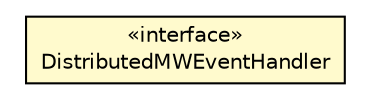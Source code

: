 #!/usr/local/bin/dot
#
# Class diagram 
# Generated by UMLGraph version R5_6-24-gf6e263 (http://www.umlgraph.org/)
#

digraph G {
	edge [fontname="Helvetica",fontsize=10,labelfontname="Helvetica",labelfontsize=10];
	node [fontname="Helvetica",fontsize=10,shape=plaintext];
	nodesep=0.25;
	ranksep=0.5;
	// org.universAAL.middleware.managers.api.DistributedMWEventHandler
	c178215 [label=<<table title="org.universAAL.middleware.managers.api.DistributedMWEventHandler" border="0" cellborder="1" cellspacing="0" cellpadding="2" port="p" bgcolor="lemonChiffon" href="./DistributedMWEventHandler.html">
		<tr><td><table border="0" cellspacing="0" cellpadding="1">
<tr><td align="center" balign="center"> &#171;interface&#187; </td></tr>
<tr><td align="center" balign="center"> DistributedMWEventHandler </td></tr>
		</table></td></tr>
		</table>>, URL="./DistributedMWEventHandler.html", fontname="Helvetica", fontcolor="black", fontsize=10.0];
}

